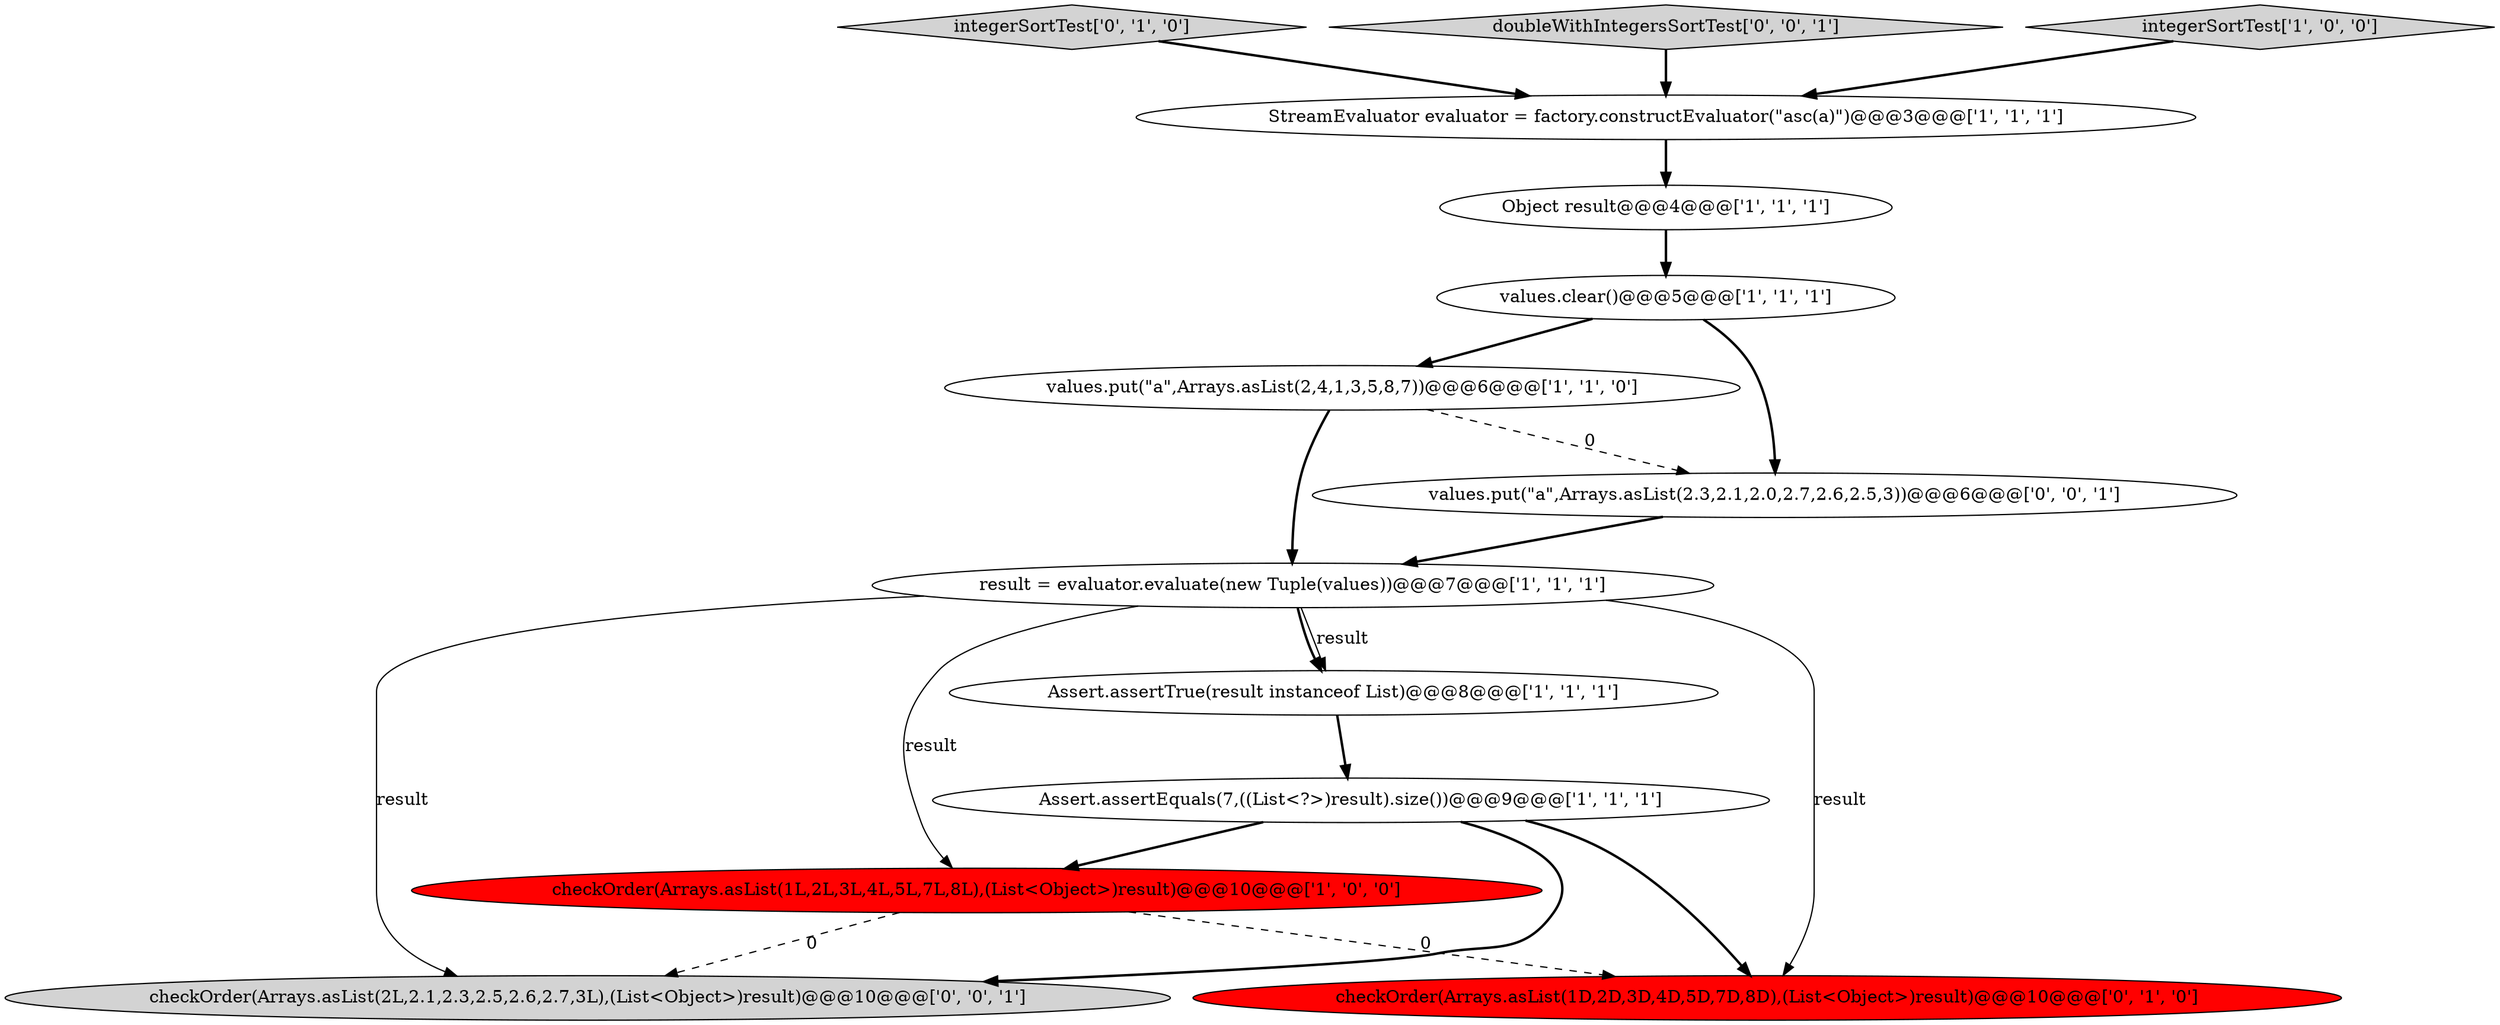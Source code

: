 digraph {
6 [style = filled, label = "result = evaluator.evaluate(new Tuple(values))@@@7@@@['1', '1', '1']", fillcolor = white, shape = ellipse image = "AAA0AAABBB1BBB"];
11 [style = filled, label = "checkOrder(Arrays.asList(2L,2.1,2.3,2.5,2.6,2.7,3L),(List<Object>)result)@@@10@@@['0', '0', '1']", fillcolor = lightgray, shape = ellipse image = "AAA0AAABBB3BBB"];
3 [style = filled, label = "values.clear()@@@5@@@['1', '1', '1']", fillcolor = white, shape = ellipse image = "AAA0AAABBB1BBB"];
9 [style = filled, label = "integerSortTest['0', '1', '0']", fillcolor = lightgray, shape = diamond image = "AAA0AAABBB2BBB"];
7 [style = filled, label = "values.put(\"a\",Arrays.asList(2,4,1,3,5,8,7))@@@6@@@['1', '1', '0']", fillcolor = white, shape = ellipse image = "AAA0AAABBB1BBB"];
10 [style = filled, label = "checkOrder(Arrays.asList(1D,2D,3D,4D,5D,7D,8D),(List<Object>)result)@@@10@@@['0', '1', '0']", fillcolor = red, shape = ellipse image = "AAA1AAABBB2BBB"];
8 [style = filled, label = "StreamEvaluator evaluator = factory.constructEvaluator(\"asc(a)\")@@@3@@@['1', '1', '1']", fillcolor = white, shape = ellipse image = "AAA0AAABBB1BBB"];
13 [style = filled, label = "doubleWithIntegersSortTest['0', '0', '1']", fillcolor = lightgray, shape = diamond image = "AAA0AAABBB3BBB"];
0 [style = filled, label = "Assert.assertTrue(result instanceof List)@@@8@@@['1', '1', '1']", fillcolor = white, shape = ellipse image = "AAA0AAABBB1BBB"];
12 [style = filled, label = "values.put(\"a\",Arrays.asList(2.3,2.1,2.0,2.7,2.6,2.5,3))@@@6@@@['0', '0', '1']", fillcolor = white, shape = ellipse image = "AAA0AAABBB3BBB"];
4 [style = filled, label = "Object result@@@4@@@['1', '1', '1']", fillcolor = white, shape = ellipse image = "AAA0AAABBB1BBB"];
1 [style = filled, label = "checkOrder(Arrays.asList(1L,2L,3L,4L,5L,7L,8L),(List<Object>)result)@@@10@@@['1', '0', '0']", fillcolor = red, shape = ellipse image = "AAA1AAABBB1BBB"];
5 [style = filled, label = "integerSortTest['1', '0', '0']", fillcolor = lightgray, shape = diamond image = "AAA0AAABBB1BBB"];
2 [style = filled, label = "Assert.assertEquals(7,((List<?>)result).size())@@@9@@@['1', '1', '1']", fillcolor = white, shape = ellipse image = "AAA0AAABBB1BBB"];
4->3 [style = bold, label=""];
5->8 [style = bold, label=""];
2->1 [style = bold, label=""];
6->1 [style = solid, label="result"];
0->2 [style = bold, label=""];
6->0 [style = solid, label="result"];
6->0 [style = bold, label=""];
1->10 [style = dashed, label="0"];
3->12 [style = bold, label=""];
2->10 [style = bold, label=""];
9->8 [style = bold, label=""];
12->6 [style = bold, label=""];
3->7 [style = bold, label=""];
6->11 [style = solid, label="result"];
1->11 [style = dashed, label="0"];
7->6 [style = bold, label=""];
7->12 [style = dashed, label="0"];
8->4 [style = bold, label=""];
13->8 [style = bold, label=""];
6->10 [style = solid, label="result"];
2->11 [style = bold, label=""];
}
